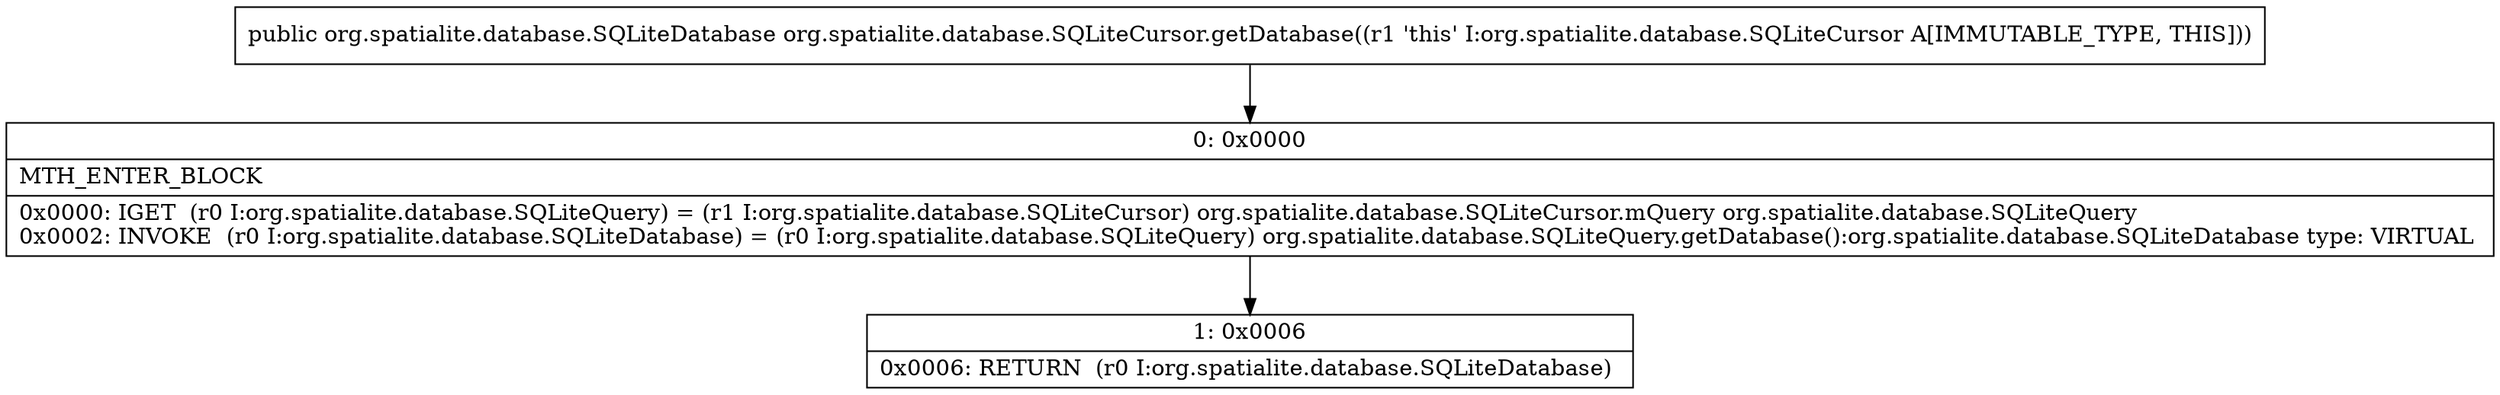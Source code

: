 digraph "CFG fororg.spatialite.database.SQLiteCursor.getDatabase()Lorg\/spatialite\/database\/SQLiteDatabase;" {
Node_0 [shape=record,label="{0\:\ 0x0000|MTH_ENTER_BLOCK\l|0x0000: IGET  (r0 I:org.spatialite.database.SQLiteQuery) = (r1 I:org.spatialite.database.SQLiteCursor) org.spatialite.database.SQLiteCursor.mQuery org.spatialite.database.SQLiteQuery \l0x0002: INVOKE  (r0 I:org.spatialite.database.SQLiteDatabase) = (r0 I:org.spatialite.database.SQLiteQuery) org.spatialite.database.SQLiteQuery.getDatabase():org.spatialite.database.SQLiteDatabase type: VIRTUAL \l}"];
Node_1 [shape=record,label="{1\:\ 0x0006|0x0006: RETURN  (r0 I:org.spatialite.database.SQLiteDatabase) \l}"];
MethodNode[shape=record,label="{public org.spatialite.database.SQLiteDatabase org.spatialite.database.SQLiteCursor.getDatabase((r1 'this' I:org.spatialite.database.SQLiteCursor A[IMMUTABLE_TYPE, THIS])) }"];
MethodNode -> Node_0;
Node_0 -> Node_1;
}

